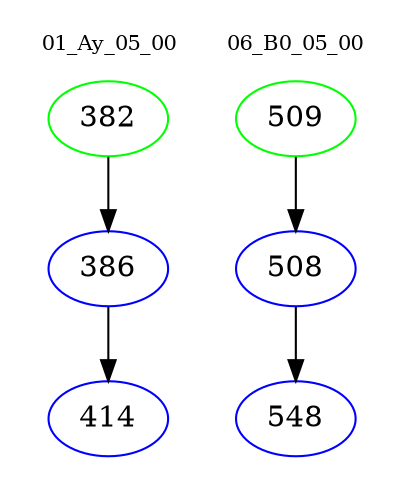 digraph{
subgraph cluster_0 {
color = white
label = "01_Ay_05_00";
fontsize=10;
T0_382 [label="382", color="green"]
T0_382 -> T0_386 [color="black"]
T0_386 [label="386", color="blue"]
T0_386 -> T0_414 [color="black"]
T0_414 [label="414", color="blue"]
}
subgraph cluster_1 {
color = white
label = "06_B0_05_00";
fontsize=10;
T1_509 [label="509", color="green"]
T1_509 -> T1_508 [color="black"]
T1_508 [label="508", color="blue"]
T1_508 -> T1_548 [color="black"]
T1_548 [label="548", color="blue"]
}
}
